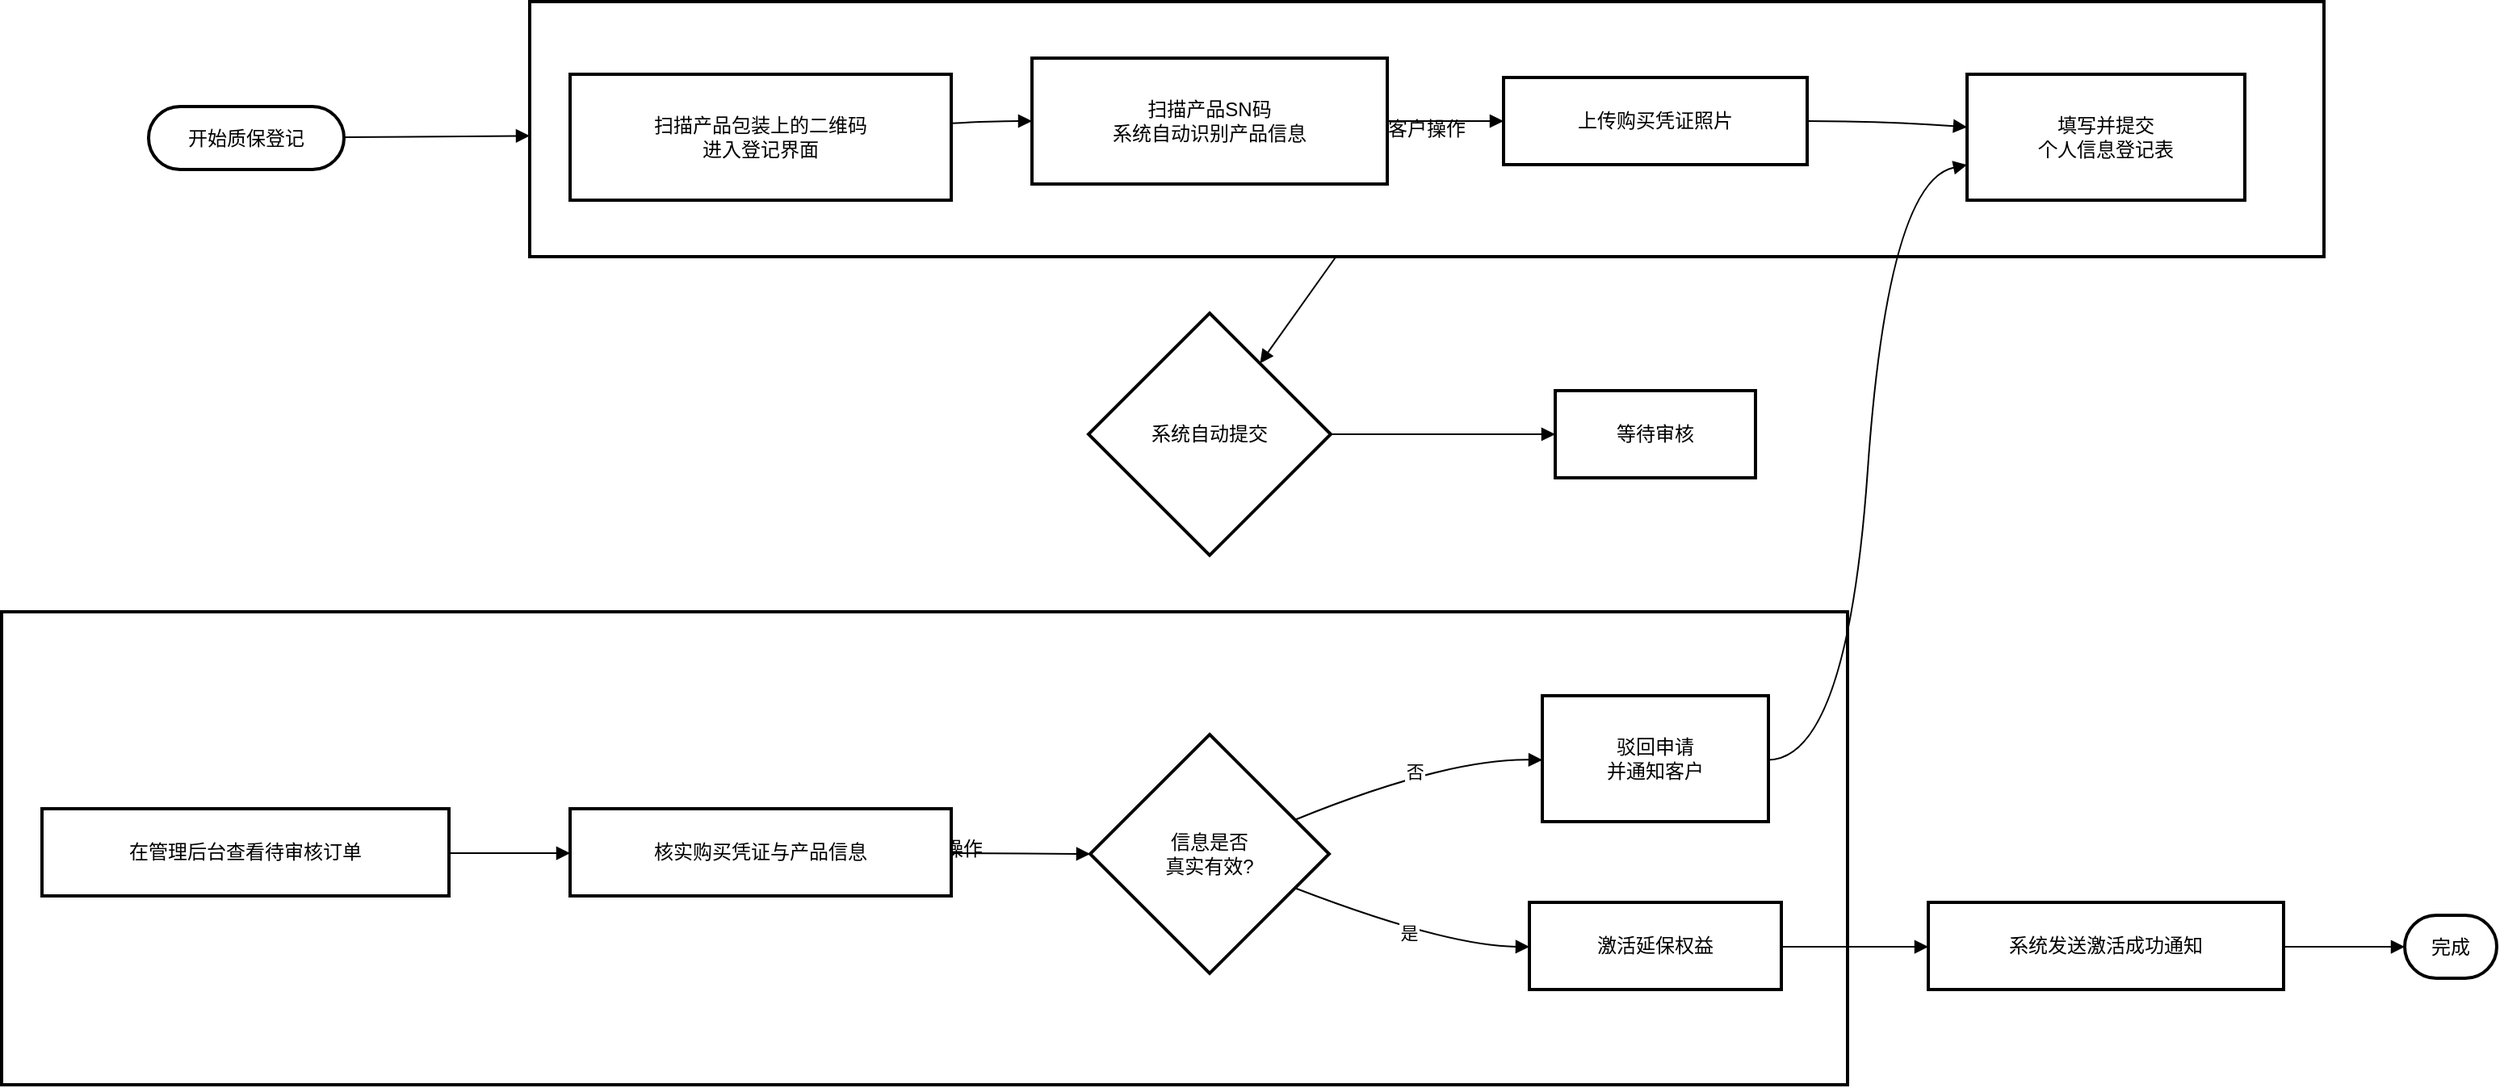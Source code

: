 <mxfile version="28.1.1">
  <diagram name="第 1 页" id="KvU5L5FheR8y0WuMKVb0">
    <mxGraphModel dx="1880" dy="1058" grid="1" gridSize="10" guides="1" tooltips="1" connect="1" arrows="1" fold="1" page="1" pageScale="1" pageWidth="827" pageHeight="1169" math="0" shadow="0">
      <root>
        <mxCell id="0" />
        <mxCell id="1" parent="0" />
        <mxCell id="ofjoRmnTMcM3BUfexInN-1" value="工作人员操作" style="whiteSpace=wrap;strokeWidth=2;" vertex="1" parent="1">
          <mxGeometry x="20" y="398" width="1143" height="293" as="geometry" />
        </mxCell>
        <mxCell id="ofjoRmnTMcM3BUfexInN-2" value="客户操作" style="whiteSpace=wrap;strokeWidth=2;" vertex="1" parent="1">
          <mxGeometry x="347" y="20" width="1111" height="158" as="geometry" />
        </mxCell>
        <mxCell id="ofjoRmnTMcM3BUfexInN-3" value="开始质保登记" style="rounded=1;whiteSpace=wrap;arcSize=50;strokeWidth=2;" vertex="1" parent="1">
          <mxGeometry x="111" y="85" width="121" height="39" as="geometry" />
        </mxCell>
        <mxCell id="ofjoRmnTMcM3BUfexInN-4" value="扫描产品包装上的二维码&#xa;进入登记界面" style="whiteSpace=wrap;strokeWidth=2;" vertex="1" parent="1">
          <mxGeometry x="372" y="65" width="236" height="78" as="geometry" />
        </mxCell>
        <mxCell id="ofjoRmnTMcM3BUfexInN-5" value="扫描产品SN码&#xa;系统自动识别产品信息" style="whiteSpace=wrap;strokeWidth=2;" vertex="1" parent="1">
          <mxGeometry x="658" y="55" width="220" height="78" as="geometry" />
        </mxCell>
        <mxCell id="ofjoRmnTMcM3BUfexInN-6" value="上传购买凭证照片" style="whiteSpace=wrap;strokeWidth=2;" vertex="1" parent="1">
          <mxGeometry x="950" y="67" width="188" height="54" as="geometry" />
        </mxCell>
        <mxCell id="ofjoRmnTMcM3BUfexInN-7" value="填写并提交&#xa;个人信息登记表" style="whiteSpace=wrap;strokeWidth=2;" vertex="1" parent="1">
          <mxGeometry x="1237" y="65" width="172" height="78" as="geometry" />
        </mxCell>
        <mxCell id="ofjoRmnTMcM3BUfexInN-8" value="系统自动提交" style="rhombus;strokeWidth=2;whiteSpace=wrap;" vertex="1" parent="1">
          <mxGeometry x="693" y="213" width="150" height="150" as="geometry" />
        </mxCell>
        <mxCell id="ofjoRmnTMcM3BUfexInN-9" value="等待审核" style="whiteSpace=wrap;strokeWidth=2;" vertex="1" parent="1">
          <mxGeometry x="982" y="261" width="124" height="54" as="geometry" />
        </mxCell>
        <mxCell id="ofjoRmnTMcM3BUfexInN-10" value="在管理后台查看待审核订单" style="whiteSpace=wrap;strokeWidth=2;" vertex="1" parent="1">
          <mxGeometry x="45" y="520" width="252" height="54" as="geometry" />
        </mxCell>
        <mxCell id="ofjoRmnTMcM3BUfexInN-11" value="核实购买凭证与产品信息" style="whiteSpace=wrap;strokeWidth=2;" vertex="1" parent="1">
          <mxGeometry x="372" y="520" width="236" height="54" as="geometry" />
        </mxCell>
        <mxCell id="ofjoRmnTMcM3BUfexInN-12" value="信息是否&#xa;真实有效?" style="rhombus;strokeWidth=2;whiteSpace=wrap;" vertex="1" parent="1">
          <mxGeometry x="694" y="474" width="148" height="148" as="geometry" />
        </mxCell>
        <mxCell id="ofjoRmnTMcM3BUfexInN-13" value="激活延保权益" style="whiteSpace=wrap;strokeWidth=2;" vertex="1" parent="1">
          <mxGeometry x="966" y="578" width="156" height="54" as="geometry" />
        </mxCell>
        <mxCell id="ofjoRmnTMcM3BUfexInN-14" value="驳回申请&#xa;并通知客户" style="whiteSpace=wrap;strokeWidth=2;" vertex="1" parent="1">
          <mxGeometry x="974" y="450" width="140" height="78" as="geometry" />
        </mxCell>
        <mxCell id="ofjoRmnTMcM3BUfexInN-15" value="系统发送激活成功通知" style="whiteSpace=wrap;strokeWidth=2;" vertex="1" parent="1">
          <mxGeometry x="1213" y="578" width="220" height="54" as="geometry" />
        </mxCell>
        <mxCell id="ofjoRmnTMcM3BUfexInN-16" value="完成" style="rounded=1;whiteSpace=wrap;arcSize=50;strokeWidth=2;" vertex="1" parent="1">
          <mxGeometry x="1508" y="586" width="57" height="39" as="geometry" />
        </mxCell>
        <mxCell id="ofjoRmnTMcM3BUfexInN-17" value="" style="curved=1;startArrow=none;endArrow=block;exitX=1;exitY=0.39;entryX=0;entryY=0.5;rounded=0;" edge="1" parent="1" source="ofjoRmnTMcM3BUfexInN-4" target="ofjoRmnTMcM3BUfexInN-5">
          <mxGeometry relative="1" as="geometry">
            <Array as="points">
              <mxPoint x="633" y="94" />
            </Array>
          </mxGeometry>
        </mxCell>
        <mxCell id="ofjoRmnTMcM3BUfexInN-18" value="" style="curved=1;startArrow=none;endArrow=block;exitX=1;exitY=0.5;entryX=0;entryY=0.5;rounded=0;" edge="1" parent="1" source="ofjoRmnTMcM3BUfexInN-5" target="ofjoRmnTMcM3BUfexInN-6">
          <mxGeometry relative="1" as="geometry">
            <Array as="points" />
          </mxGeometry>
        </mxCell>
        <mxCell id="ofjoRmnTMcM3BUfexInN-19" value="" style="curved=1;startArrow=none;endArrow=block;exitX=1;exitY=0.5;entryX=0;entryY=0.42;rounded=0;" edge="1" parent="1" source="ofjoRmnTMcM3BUfexInN-6" target="ofjoRmnTMcM3BUfexInN-7">
          <mxGeometry relative="1" as="geometry">
            <Array as="points">
              <mxPoint x="1188" y="94" />
            </Array>
          </mxGeometry>
        </mxCell>
        <mxCell id="ofjoRmnTMcM3BUfexInN-20" value="" style="curved=1;startArrow=none;endArrow=block;exitX=1;exitY=0.5;entryX=0;entryY=0.5;rounded=0;" edge="1" parent="1" source="ofjoRmnTMcM3BUfexInN-8" target="ofjoRmnTMcM3BUfexInN-9">
          <mxGeometry relative="1" as="geometry">
            <Array as="points" />
          </mxGeometry>
        </mxCell>
        <mxCell id="ofjoRmnTMcM3BUfexInN-21" value="" style="curved=1;startArrow=none;endArrow=block;exitX=1;exitY=0.51;entryX=0;entryY=0.51;rounded=0;" edge="1" parent="1" source="ofjoRmnTMcM3BUfexInN-10" target="ofjoRmnTMcM3BUfexInN-11">
          <mxGeometry relative="1" as="geometry">
            <Array as="points" />
          </mxGeometry>
        </mxCell>
        <mxCell id="ofjoRmnTMcM3BUfexInN-22" value="" style="curved=1;startArrow=none;endArrow=block;exitX=1;exitY=0.51;entryX=0;entryY=0.5;rounded=0;" edge="1" parent="1" source="ofjoRmnTMcM3BUfexInN-11" target="ofjoRmnTMcM3BUfexInN-12">
          <mxGeometry relative="1" as="geometry">
            <Array as="points" />
          </mxGeometry>
        </mxCell>
        <mxCell id="ofjoRmnTMcM3BUfexInN-23" value="是" style="curved=1;startArrow=none;endArrow=block;exitX=1;exitY=0.7;entryX=0;entryY=0.51;rounded=0;" edge="1" parent="1" source="ofjoRmnTMcM3BUfexInN-12" target="ofjoRmnTMcM3BUfexInN-13">
          <mxGeometry relative="1" as="geometry">
            <Array as="points">
              <mxPoint x="914" y="605" />
            </Array>
          </mxGeometry>
        </mxCell>
        <mxCell id="ofjoRmnTMcM3BUfexInN-24" value="否" style="curved=1;startArrow=none;endArrow=block;exitX=1;exitY=0.3;entryX=0;entryY=0.51;rounded=0;" edge="1" parent="1" source="ofjoRmnTMcM3BUfexInN-12" target="ofjoRmnTMcM3BUfexInN-14">
          <mxGeometry relative="1" as="geometry">
            <Array as="points">
              <mxPoint x="914" y="489" />
            </Array>
          </mxGeometry>
        </mxCell>
        <mxCell id="ofjoRmnTMcM3BUfexInN-25" value="" style="curved=1;startArrow=none;endArrow=block;exitX=1;exitY=0.51;entryX=0;entryY=0.72;rounded=0;" edge="1" parent="1" source="ofjoRmnTMcM3BUfexInN-14" target="ofjoRmnTMcM3BUfexInN-7">
          <mxGeometry relative="1" as="geometry">
            <Array as="points">
              <mxPoint x="1163" y="489" />
              <mxPoint x="1188" y="131" />
            </Array>
          </mxGeometry>
        </mxCell>
        <mxCell id="ofjoRmnTMcM3BUfexInN-26" value="" style="curved=1;startArrow=none;endArrow=block;exitX=1;exitY=0.51;entryX=0;entryY=0.51;rounded=0;" edge="1" parent="1" source="ofjoRmnTMcM3BUfexInN-13" target="ofjoRmnTMcM3BUfexInN-15">
          <mxGeometry relative="1" as="geometry">
            <Array as="points" />
          </mxGeometry>
        </mxCell>
        <mxCell id="ofjoRmnTMcM3BUfexInN-27" value="" style="curved=1;startArrow=none;endArrow=block;exitX=1;exitY=0.51;entryX=-0.01;entryY=0.5;rounded=0;" edge="1" parent="1" source="ofjoRmnTMcM3BUfexInN-15" target="ofjoRmnTMcM3BUfexInN-16">
          <mxGeometry relative="1" as="geometry">
            <Array as="points" />
          </mxGeometry>
        </mxCell>
        <mxCell id="ofjoRmnTMcM3BUfexInN-28" value="" style="curved=1;startArrow=none;endArrow=block;rounded=0;" edge="1" parent="1" source="ofjoRmnTMcM3BUfexInN-3" target="ofjoRmnTMcM3BUfexInN-2">
          <mxGeometry relative="1" as="geometry">
            <Array as="points" />
          </mxGeometry>
        </mxCell>
        <mxCell id="ofjoRmnTMcM3BUfexInN-29" value="" style="curved=1;startArrow=none;endArrow=block;rounded=0;" edge="1" parent="1" source="ofjoRmnTMcM3BUfexInN-2" target="ofjoRmnTMcM3BUfexInN-8">
          <mxGeometry relative="1" as="geometry">
            <Array as="points" />
          </mxGeometry>
        </mxCell>
      </root>
    </mxGraphModel>
  </diagram>
</mxfile>
